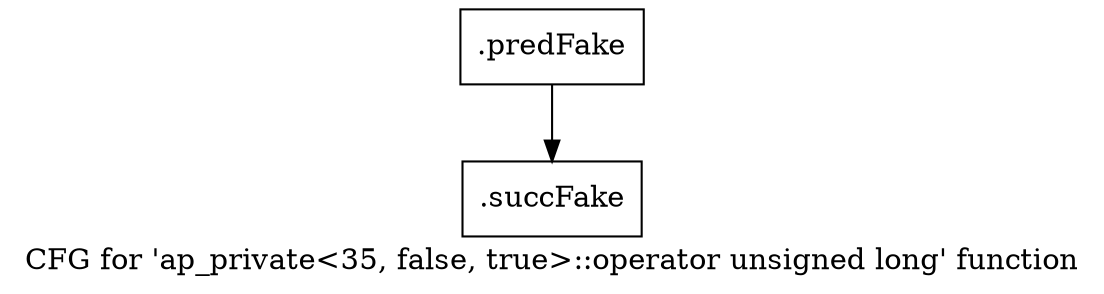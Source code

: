 digraph "CFG for 'ap_private\<35, false, true\>::operator unsigned long' function" {
	label="CFG for 'ap_private\<35, false, true\>::operator unsigned long' function";

	Node0x5d4c040 [shape=record,filename="",linenumber="",label="{.predFake}"];
	Node0x5d4c040 -> Node0x616cc90[ callList="" memoryops="" filename="/mnt/xilinx/Vitis_HLS/2021.2/include/etc/ap_private.h" execusionnum="5"];
	Node0x616cc90 [shape=record,filename="/mnt/xilinx/Vitis_HLS/2021.2/include/etc/ap_private.h",linenumber="1937",label="{.succFake}"];
}
